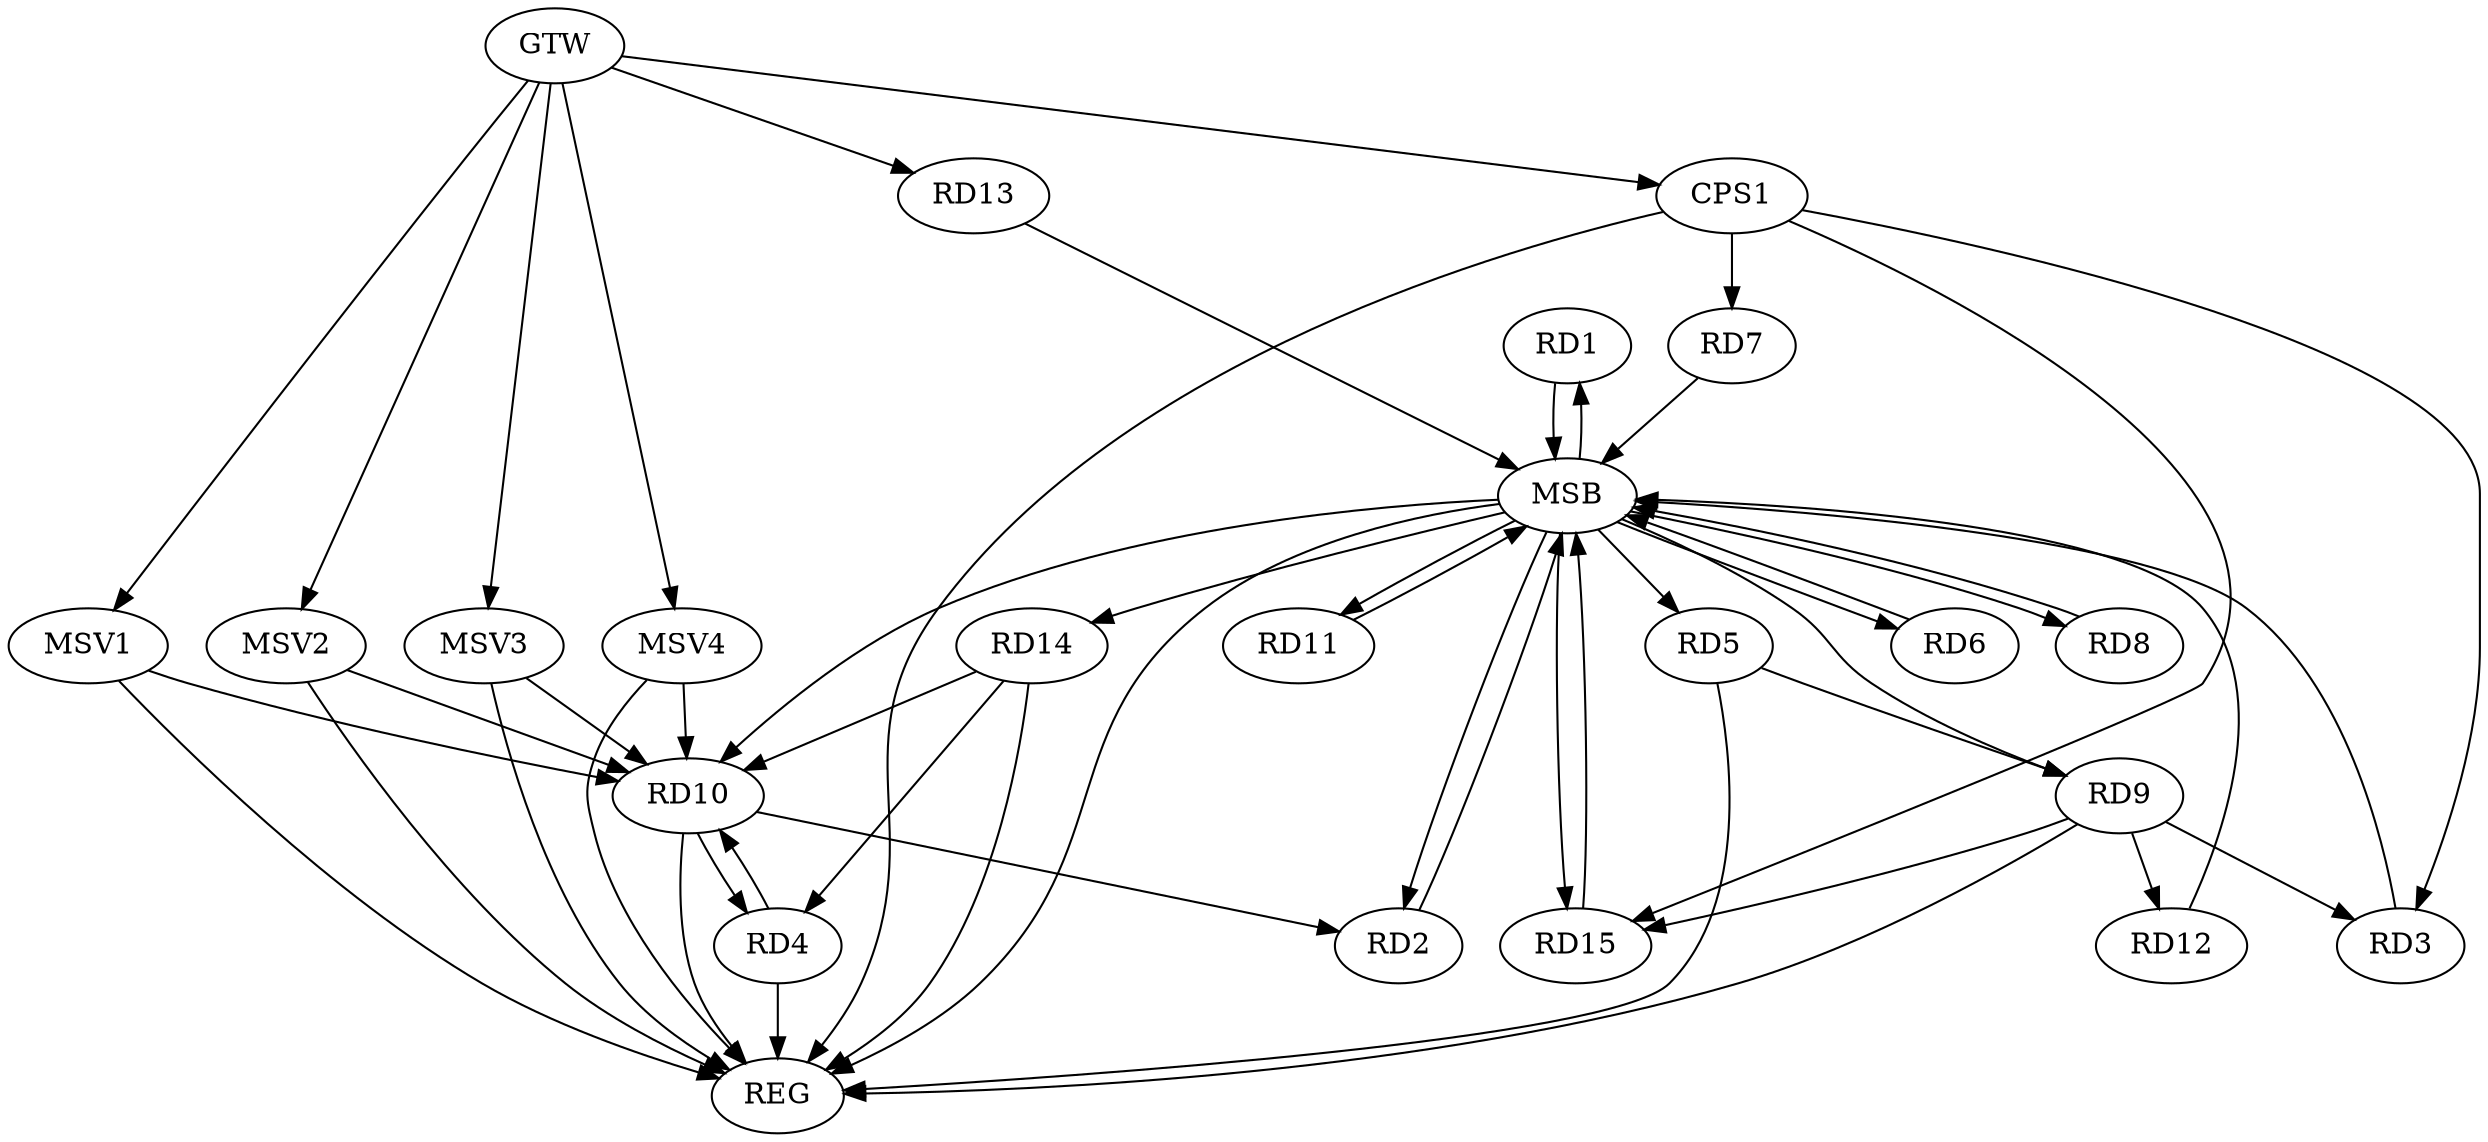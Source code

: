 strict digraph G {
  RD1 [ label="RD1" ];
  RD2 [ label="RD2" ];
  RD3 [ label="RD3" ];
  RD4 [ label="RD4" ];
  RD5 [ label="RD5" ];
  RD6 [ label="RD6" ];
  RD7 [ label="RD7" ];
  RD8 [ label="RD8" ];
  RD9 [ label="RD9" ];
  RD10 [ label="RD10" ];
  RD11 [ label="RD11" ];
  RD12 [ label="RD12" ];
  RD13 [ label="RD13" ];
  RD14 [ label="RD14" ];
  RD15 [ label="RD15" ];
  CPS1 [ label="CPS1" ];
  GTW [ label="GTW" ];
  REG [ label="REG" ];
  MSB [ label="MSB" ];
  MSV1 [ label="MSV1" ];
  MSV2 [ label="MSV2" ];
  MSV3 [ label="MSV3" ];
  MSV4 [ label="MSV4" ];
  RD10 -> RD2;
  RD9 -> RD3;
  RD4 -> RD10;
  RD10 -> RD4;
  RD14 -> RD4;
  RD5 -> RD9;
  RD9 -> RD12;
  RD9 -> RD15;
  RD14 -> RD10;
  CPS1 -> RD3;
  CPS1 -> RD7;
  CPS1 -> RD15;
  GTW -> RD13;
  GTW -> CPS1;
  RD4 -> REG;
  RD5 -> REG;
  RD9 -> REG;
  RD10 -> REG;
  RD14 -> REG;
  CPS1 -> REG;
  RD1 -> MSB;
  MSB -> RD6;
  MSB -> REG;
  RD2 -> MSB;
  MSB -> RD1;
  MSB -> RD8;
  MSB -> RD9;
  MSB -> RD14;
  RD3 -> MSB;
  RD6 -> MSB;
  RD7 -> MSB;
  RD8 -> MSB;
  MSB -> RD5;
  MSB -> RD10;
  MSB -> RD11;
  RD11 -> MSB;
  RD12 -> MSB;
  MSB -> RD2;
  MSB -> RD15;
  RD13 -> MSB;
  RD15 -> MSB;
  MSV1 -> RD10;
  GTW -> MSV1;
  MSV1 -> REG;
  MSV2 -> RD10;
  GTW -> MSV2;
  MSV2 -> REG;
  MSV3 -> RD10;
  GTW -> MSV3;
  MSV3 -> REG;
  MSV4 -> RD10;
  GTW -> MSV4;
  MSV4 -> REG;
}
